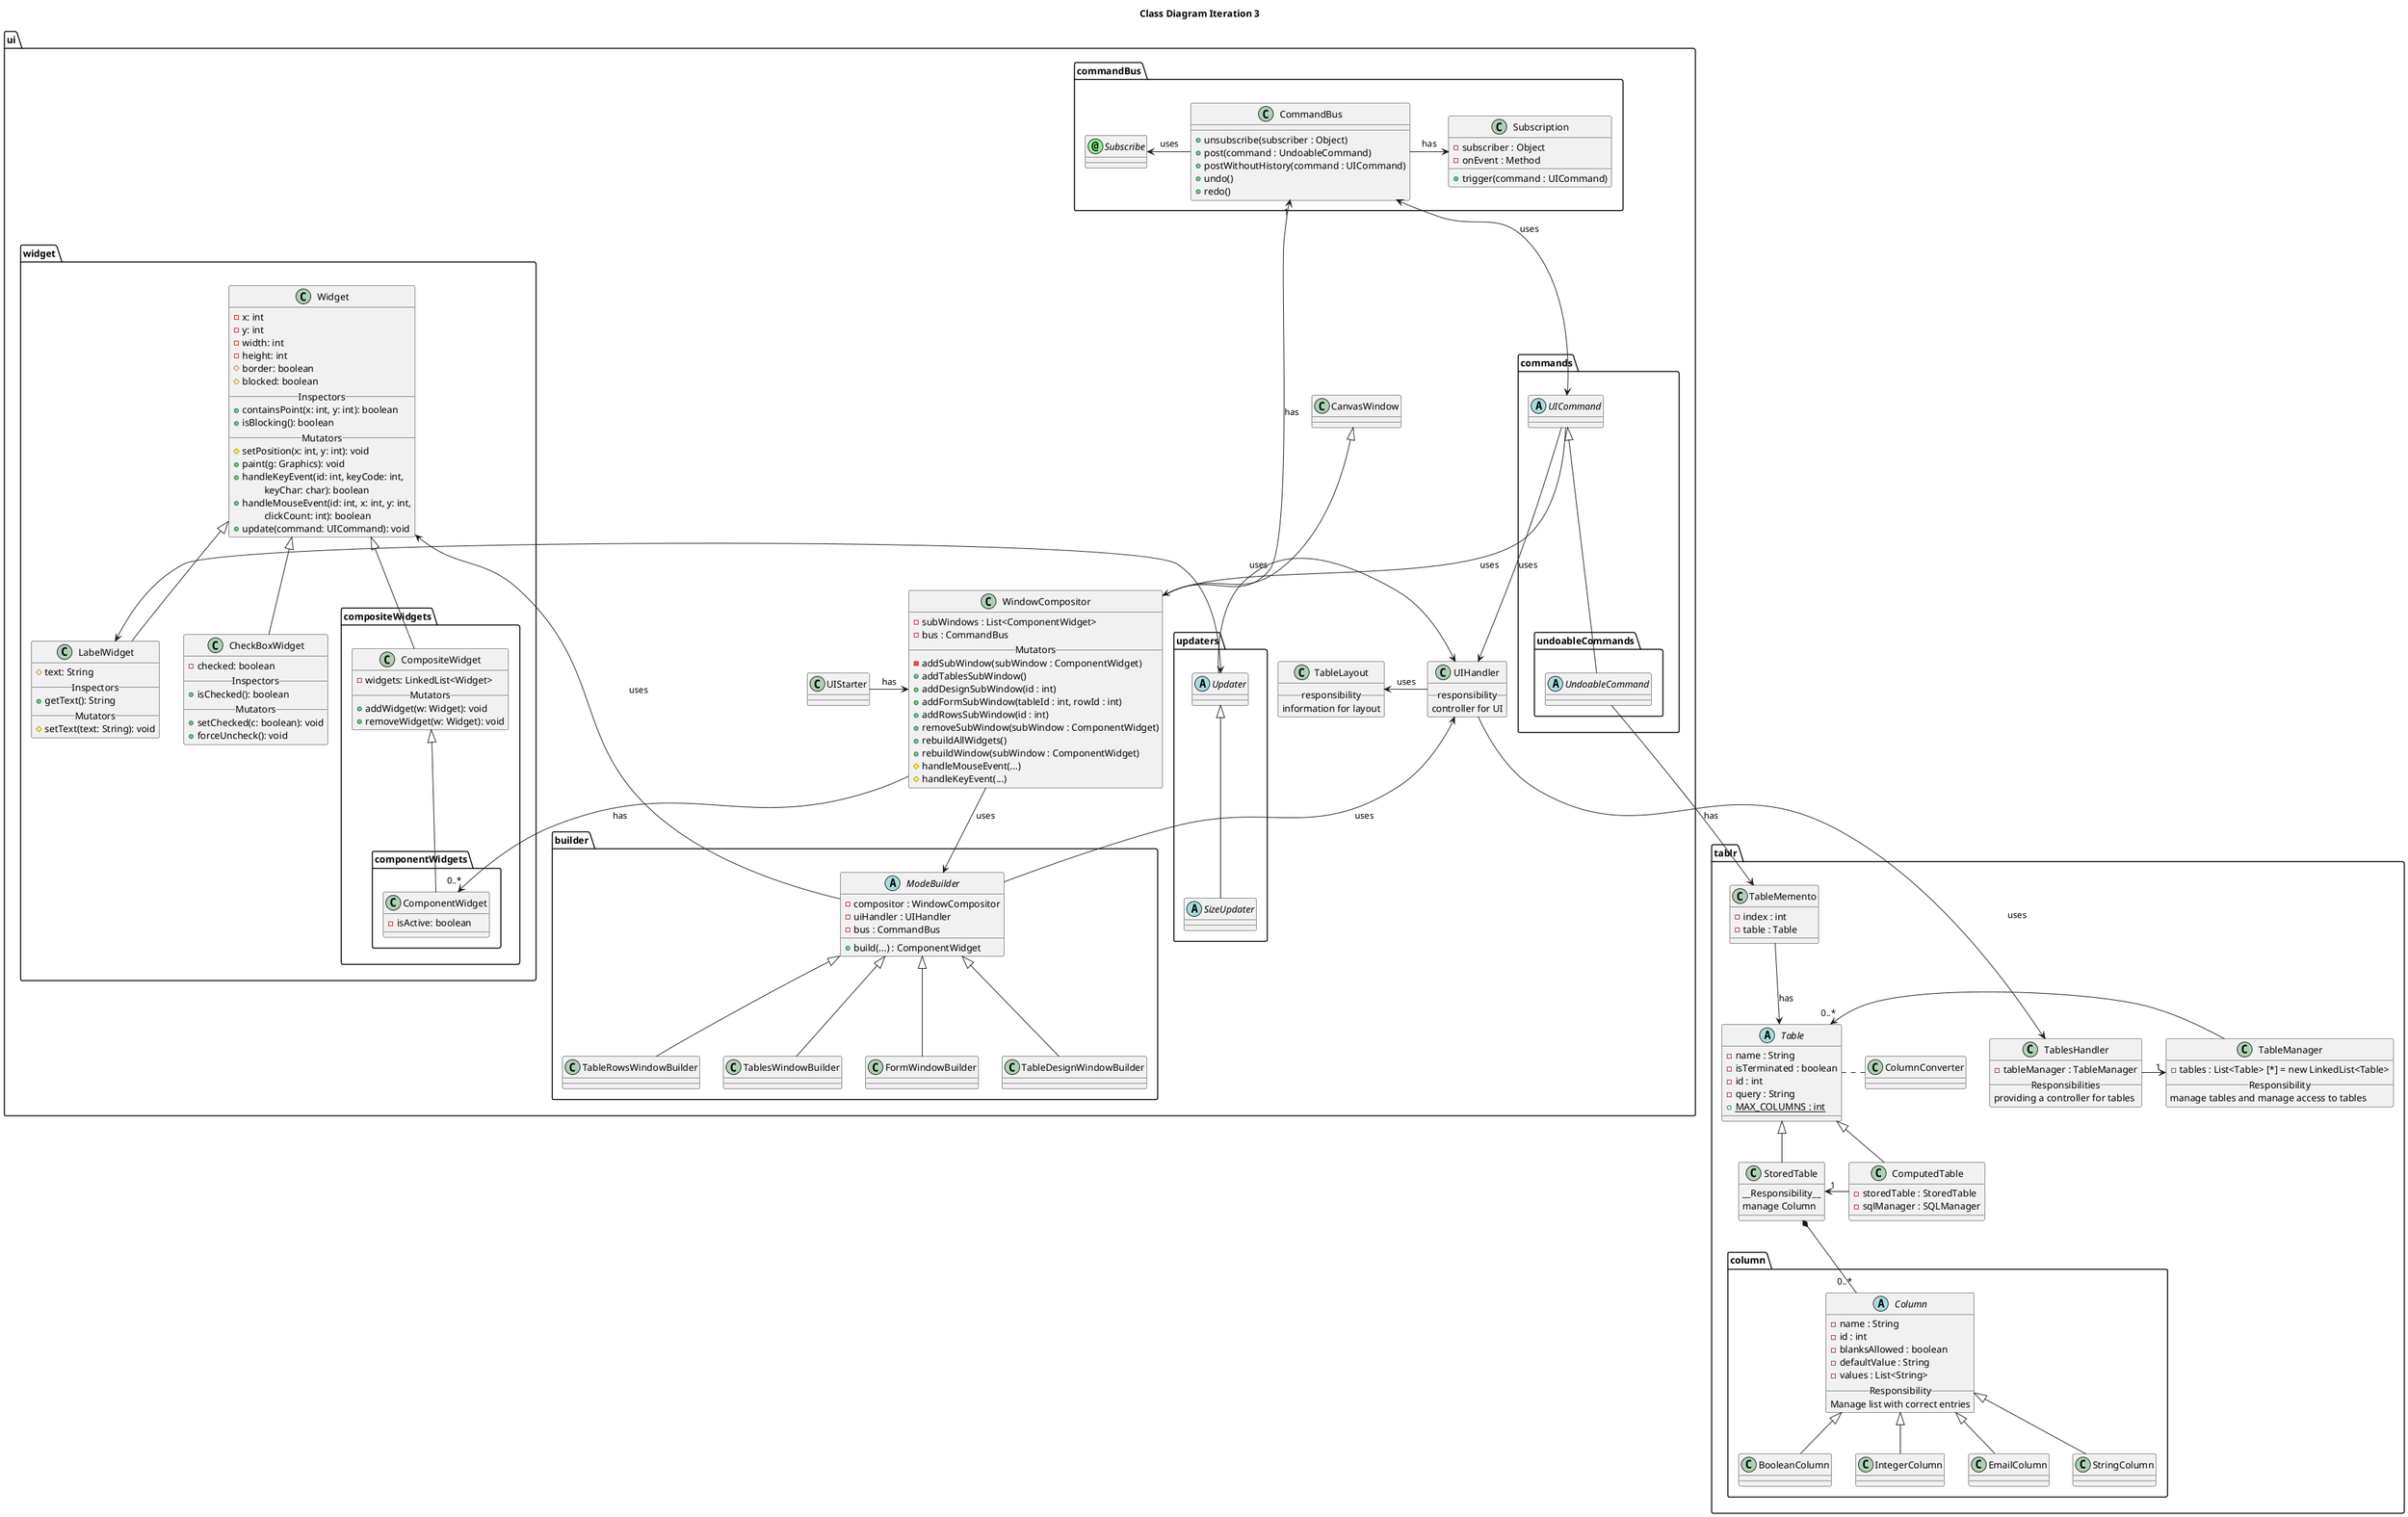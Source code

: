 @startuml

title Class Diagram Iteration 3
package "ui" {
    package "builder" {
        abstract class ModeBuilder {
            - compositor : WindowCompositor
            - uiHandler : UIHandler
            - bus : CommandBus
            __
            + build(...) : ComponentWidget
        }

        class FormWindowBuilder {

        }
        class TableDesignWindowBuilder {

        }
        class TableRowsWindowBuilder {

        }
        class TablesWindowBuilder {

        }

        FormWindowBuilder -up-|> ModeBuilder
        TableDesignWindowBuilder -up-|> ModeBuilder
        TableRowsWindowBuilder -up-|> ModeBuilder
        TablesWindowBuilder -up-|> ModeBuilder
    }

    package "commandBus" {
        class CommandBus {
            + unsubscribe(subscriber : Object)
            + post(command : UndoableCommand)
            + postWithoutHistory(command : UICommand)
            + undo()
            + redo()
        }

        class Subscription {
            - subscriber : Object
            - onEvent : Method
            __
            + trigger(command : UICommand)
        }

        interface Subscribe <<(@, lightgreen)>>

        CommandBus -right-> Subscription : has
        CommandBus -left-> Subscribe : uses


    }

    package "commands" {

        abstract class UICommand {

        }

        package undoableCommands {
            abstract class UndoableCommand {

            }
        }

        UndoableCommand -up-|> UICommand

    }

    CommandBus <-down-> UICommand : uses


    package "updaters" {
        abstract class SizeUpdater {

        }

        abstract class Updater {

        }

        SizeUpdater -up-|> Updater
    }

    package "widget" {
        class Widget {
            -x: int
            -y: int
            -width: int
            -height: int
            #border: boolean
            #blocked: boolean
            __Inspectors__
            +containsPoint(x: int, y: int): boolean
            +isBlocking(): boolean
            __Mutators__
            #setPosition(x: int, y: int): void
            +paint(g: Graphics): void
            +handleKeyEvent(id: int, keyCode: int,
                \t keyChar: char): boolean
            +handleMouseEvent(id: int, x: int, y: int,
                \t clickCount: int): boolean
            +update(command: UICommand): void
        }


        class LabelWidget{
            #text: String
            __Inspectors__
            +getText(): String
            __Mutators__
            #setText(text: String): void
        }
        LabelWidget -up-|> Widget

        class CheckBoxWidget{
            -checked: boolean
            __Inspectors__
            +isChecked(): boolean
            __Mutators__
            +setChecked(c: boolean): void
            +forceUncheck(): void
        }
        CheckBoxWidget -up-|> Widget

        package compositeWidgets{
            class CompositeWidget{
                - widgets: LinkedList<Widget>
                __Mutators__
                + addWidget(w: Widget): void
                + removeWidget(w: Widget): void
            }

            package componentWidgets{
                class ComponentWidget{
                    -isActive: boolean
                }



                ComponentWidget -up-|> CompositeWidget


            }

            CompositeWidget -up-|> Widget


        }
    }

    class CanvasWindow {

    }

    class TableLayout {
        __responsibility__
        information for layout
    }

    class UIHandler {
        __responsibility__
        controller for UI
    }

    class UIStarter {

    }

    class WindowCompositor {
        - subWindows : List<ComponentWidget>
        - bus : CommandBus
        __Mutators__
        - addSubWindow(subWindow : ComponentWidget)
        + addTablesSubWindow()
        + addDesignSubWindow(id : int)
        + addFormSubWindow(tableId : int, rowId : int)
        + addRowsSubWindow(id : int)
        + removeSubWindow(subWindow : ComponentWidget)
        + rebuildAllWidgets()
        + rebuildWindow(subWindow : ComponentWidget)
        # handleMouseEvent(...)
        # handleKeyEvent(...)
    }
    UIStarter -right-> WindowCompositor : has
    WindowCompositor -left-> "0..*" ComponentWidget : has
    WindowCompositor -down-> "1" CommandBus : has
    WindowCompositor --> ModeBuilder : uses
    ModeBuilder --> Widget : uses

    UIHandler -left-> TableLayout : uses
    ModeBuilder -up-> UIHandler : uses

    UICommand --> WindowCompositor : uses
    UICommand --> UIHandler : uses
    WindowCompositor -up-|> CanvasWindow


    Updater -left-> UIHandler : uses
    LabelWidget <-> Updater

}

package tablr {



    class TablesHandler{
        - tableManager : TableManager
        __Responsibilities__
        providing a controller for tables
    }


    class TableManager{
        - tables : List<Table> [*] = new LinkedList<Table>
        __Responsibility__
        manage tables and manage access to tables
    }

    TableManager -right-> "0..*" Table
    TablesHandler -right-> "1" TableManager



    class TableMemento {
        - index : int
        - table : Table
    }

    abstract class Table{
        - name : String
        - isTerminated : boolean
        - id : int
        - query : String
        + {static} MAX_COLUMNS : int

    }

    class StoredTable {

        __Responsibility__
            manage Column
    }

    class ComputedTable {
        - storedTable : StoredTable
        - sqlManager : SQLManager

    }

    StoredTable -up-|> Table
    ComputedTable -up-|> Table
    ComputedTable -left-> "1" StoredTable

    TableMemento --> Table : has
    class ColumnConverter{

    }
    ColumnConverter -left...- Table

    package "column" {

        Column <|-- BooleanColumn
        Column <|-- IntegerColumn
        Column <|-- EmailColumn
        Column <|-- StringColumn

        abstract class Column {
            -name : String
            - id : int
            -blanksAllowed : boolean
            -defaultValue : String
            -values : List<String>
            __Responsibility__
            Manage list with correct entries
        }

        StoredTable *-- "0..*" Column

        class BooleanColumn{

        }
        class StringColumn{

        }
        class EmailColumn{

        }
        class IntegerColumn{

        }
    }
}

UndoableCommand --> TableMemento : has
UIHandler --> TablesHandler : uses


@enduml